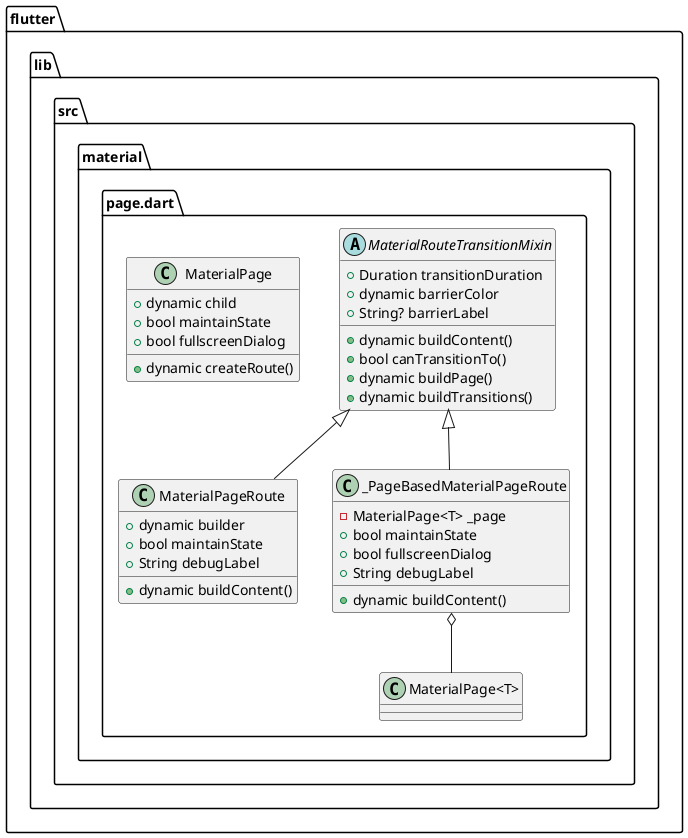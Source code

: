 @startuml
set namespaceSeparator ::

class "flutter::lib::src::material::page.dart::MaterialPageRoute" {
  +dynamic builder
  +bool maintainState
  +String debugLabel
  +dynamic buildContent()
}

"flutter::lib::src::material::page.dart::MaterialRouteTransitionMixin" <|-- "flutter::lib::src::material::page.dart::MaterialPageRoute"

class "flutter::lib::src::material::page.dart::MaterialPage" {
  +dynamic child
  +bool maintainState
  +bool fullscreenDialog
  +dynamic createRoute()
}

class "flutter::lib::src::material::page.dart::_PageBasedMaterialPageRoute" {
  -MaterialPage<T> _page
  +bool maintainState
  +bool fullscreenDialog
  +String debugLabel
  +dynamic buildContent()
}

"flutter::lib::src::material::page.dart::_PageBasedMaterialPageRoute" o-- "flutter::lib::src::material::page.dart::MaterialPage<T>"
"flutter::lib::src::material::page.dart::MaterialRouteTransitionMixin" <|-- "flutter::lib::src::material::page.dart::_PageBasedMaterialPageRoute"

abstract class "flutter::lib::src::material::page.dart::MaterialRouteTransitionMixin" {
  +Duration transitionDuration
  +dynamic barrierColor
  +String? barrierLabel
  +dynamic buildContent()
  +bool canTransitionTo()
  +dynamic buildPage()
  +dynamic buildTransitions()
}


@enduml